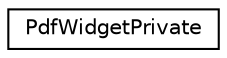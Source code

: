 digraph "类继承关系图"
{
  edge [fontname="Helvetica",fontsize="10",labelfontname="Helvetica",labelfontsize="10"];
  node [fontname="Helvetica",fontsize="10",shape=record];
  rankdir="LR";
  Node0 [label="PdfWidgetPrivate",height=0.2,width=0.4,color="black", fillcolor="white", style="filled",URL="$class_pdf_widget_private.html"];
}
